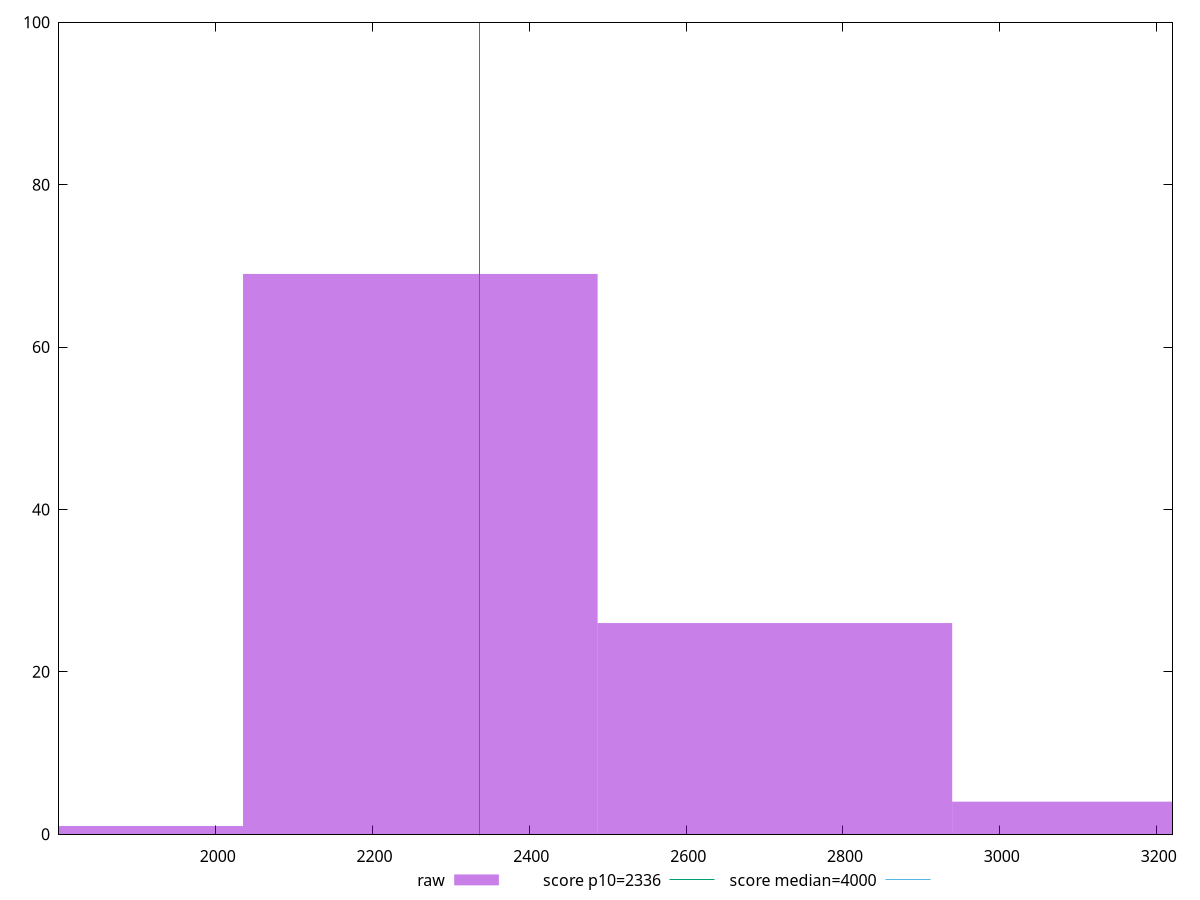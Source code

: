 reset

$raw <<EOF
3165.3734470914605 4
2260.9810336367577 69
2713.177240364109 26
1808.784826909406 1
EOF

set key outside below
set boxwidth 452.1962067273515
set xrange [1800.2255:3220.2049999999995]
set yrange [0:100]
set trange [0:100]
set style fill transparent solid 0.5 noborder

set parametric
set terminal svg size 640, 490 enhanced background rgb 'white'
set output "report_00013_2021-02-09T12-04-24.940Z/first-meaningful-paint/samples/pages+cached+noadtech+nomedia/raw/histogram.svg"

plot $raw title "raw" with boxes, \
     2336,t title "score p10=2336", \
     4000,t title "score median=4000"

reset
